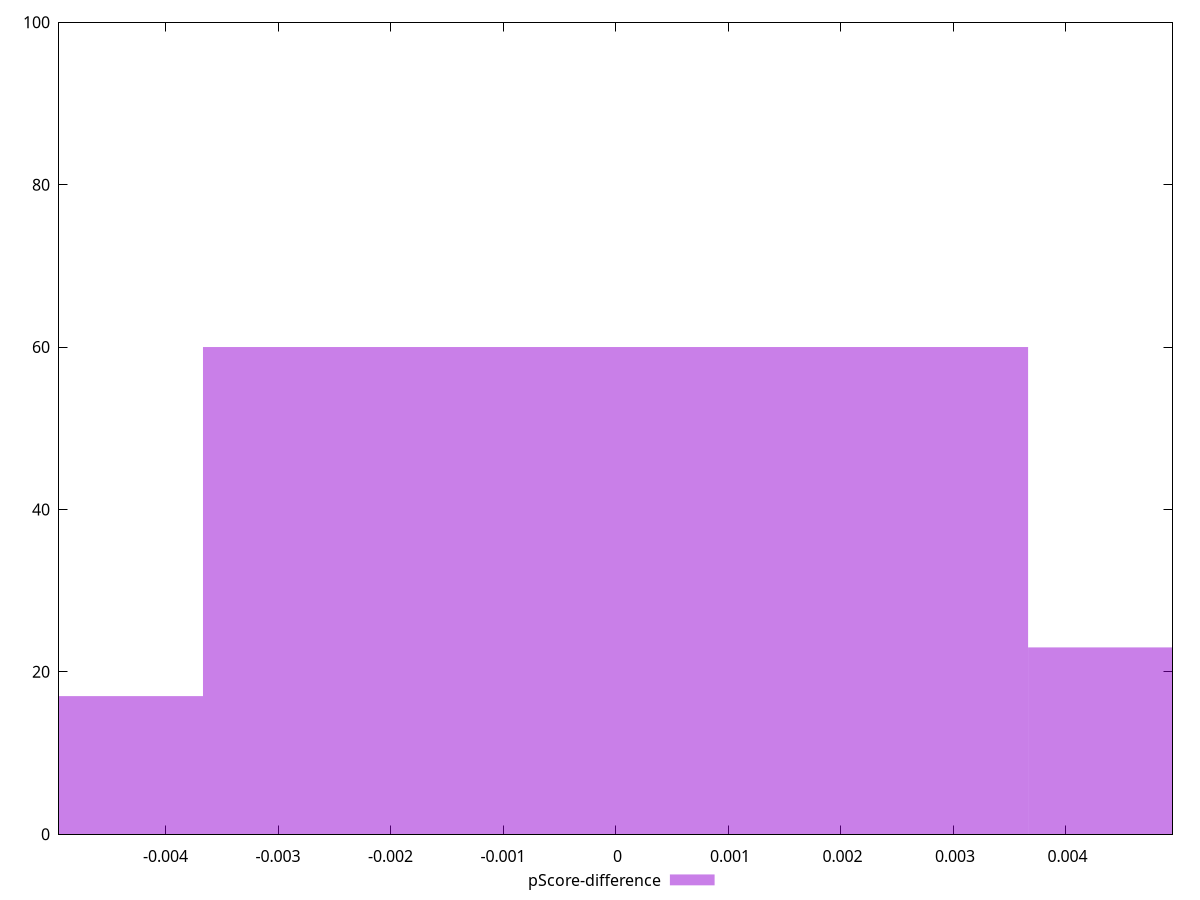 reset

$pScoreDifference <<EOF
0 60
0.0073341241674024634 23
-0.0073341241674024634 17
EOF

set key outside below
set boxwidth 0.0073341241674024634
set xrange [-0.0049468458295019654:0.004950561281988147]
set yrange [0:100]
set trange [0:100]
set style fill transparent solid 0.5 noborder
set terminal svg size 640, 490 enhanced background rgb 'white'
set output "report_00017_2021-02-10T15-08-03.406Z/largest-contentful-paint/samples/pages+cached+noadtech/pScore-difference/histogram.svg"

plot $pScoreDifference title "pScore-difference" with boxes

reset
